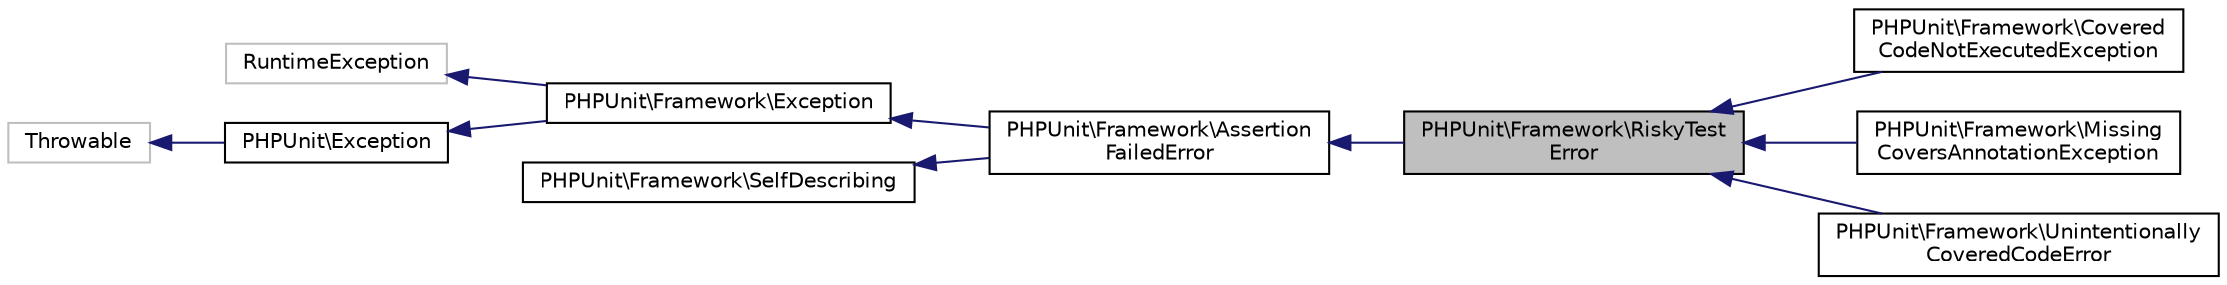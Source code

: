 digraph "PHPUnit\Framework\RiskyTestError"
{
  edge [fontname="Helvetica",fontsize="10",labelfontname="Helvetica",labelfontsize="10"];
  node [fontname="Helvetica",fontsize="10",shape=record];
  rankdir="LR";
  Node0 [label="PHPUnit\\Framework\\RiskyTest\lError",height=0.2,width=0.4,color="black", fillcolor="grey75", style="filled", fontcolor="black"];
  Node1 -> Node0 [dir="back",color="midnightblue",fontsize="10",style="solid",fontname="Helvetica"];
  Node1 [label="PHPUnit\\Framework\\Assertion\lFailedError",height=0.2,width=0.4,color="black", fillcolor="white", style="filled",URL="$classPHPUnit_1_1Framework_1_1AssertionFailedError.html"];
  Node2 -> Node1 [dir="back",color="midnightblue",fontsize="10",style="solid",fontname="Helvetica"];
  Node2 [label="PHPUnit\\Framework\\Exception",height=0.2,width=0.4,color="black", fillcolor="white", style="filled",URL="$classPHPUnit_1_1Framework_1_1Exception.html"];
  Node3 -> Node2 [dir="back",color="midnightblue",fontsize="10",style="solid",fontname="Helvetica"];
  Node3 [label="RuntimeException",height=0.2,width=0.4,color="grey75", fillcolor="white", style="filled"];
  Node4 -> Node2 [dir="back",color="midnightblue",fontsize="10",style="solid",fontname="Helvetica"];
  Node4 [label="PHPUnit\\Exception",height=0.2,width=0.4,color="black", fillcolor="white", style="filled",URL="$interfacePHPUnit_1_1Exception.html"];
  Node5 -> Node4 [dir="back",color="midnightblue",fontsize="10",style="solid",fontname="Helvetica"];
  Node5 [label="Throwable",height=0.2,width=0.4,color="grey75", fillcolor="white", style="filled"];
  Node6 -> Node1 [dir="back",color="midnightblue",fontsize="10",style="solid",fontname="Helvetica"];
  Node6 [label="PHPUnit\\Framework\\SelfDescribing",height=0.2,width=0.4,color="black", fillcolor="white", style="filled",URL="$interfacePHPUnit_1_1Framework_1_1SelfDescribing.html"];
  Node0 -> Node7 [dir="back",color="midnightblue",fontsize="10",style="solid",fontname="Helvetica"];
  Node7 [label="PHPUnit\\Framework\\Covered\lCodeNotExecutedException",height=0.2,width=0.4,color="black", fillcolor="white", style="filled",URL="$classPHPUnit_1_1Framework_1_1CoveredCodeNotExecutedException.html"];
  Node0 -> Node8 [dir="back",color="midnightblue",fontsize="10",style="solid",fontname="Helvetica"];
  Node8 [label="PHPUnit\\Framework\\Missing\lCoversAnnotationException",height=0.2,width=0.4,color="black", fillcolor="white", style="filled",URL="$classPHPUnit_1_1Framework_1_1MissingCoversAnnotationException.html"];
  Node0 -> Node9 [dir="back",color="midnightblue",fontsize="10",style="solid",fontname="Helvetica"];
  Node9 [label="PHPUnit\\Framework\\Unintentionally\lCoveredCodeError",height=0.2,width=0.4,color="black", fillcolor="white", style="filled",URL="$classPHPUnit_1_1Framework_1_1UnintentionallyCoveredCodeError.html"];
}
